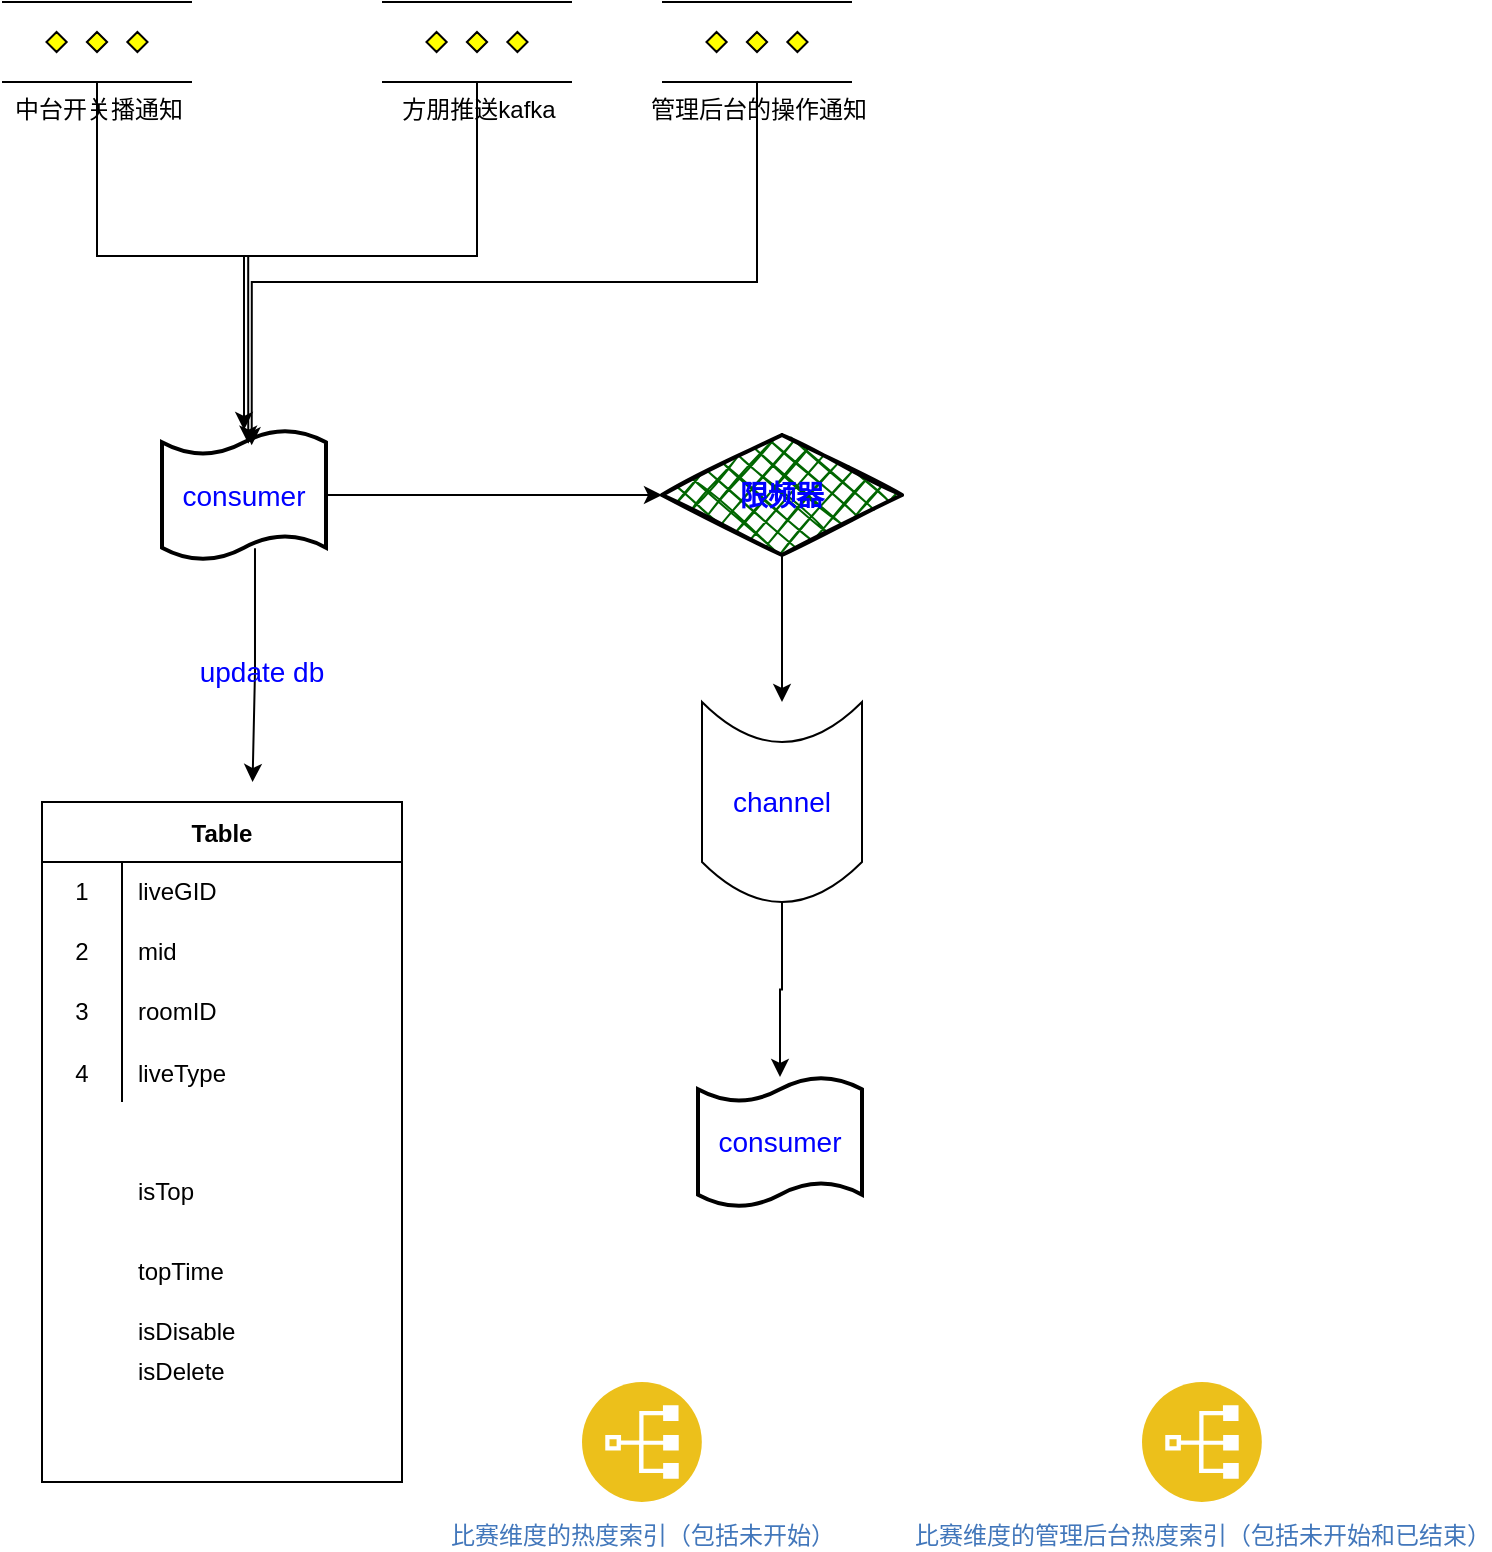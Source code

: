 <mxfile version="17.1.3" type="github">
  <diagram id="2BRp9_3ZMD04nsi_LjTY" name="Page-1">
    <mxGraphModel dx="1379" dy="810" grid="1" gridSize="10" guides="1" tooltips="1" connect="1" arrows="1" fold="1" page="1" pageScale="1" pageWidth="827" pageHeight="1169" math="0" shadow="0">
      <root>
        <mxCell id="0" />
        <mxCell id="1" parent="0" />
        <mxCell id="4EjCPPhjmPtQRHdFVBwm-1" value="Table" style="shape=table;startSize=30;container=1;collapsible=0;childLayout=tableLayout;fixedRows=1;rowLines=0;fontStyle=1;" vertex="1" parent="1">
          <mxGeometry x="90" y="520" width="180" height="340" as="geometry" />
        </mxCell>
        <mxCell id="4EjCPPhjmPtQRHdFVBwm-2" value="" style="shape=tableRow;horizontal=0;startSize=0;swimlaneHead=0;swimlaneBody=0;top=0;left=0;bottom=0;right=0;collapsible=0;dropTarget=0;fillColor=none;points=[[0,0.5],[1,0.5]];portConstraint=eastwest;" vertex="1" parent="4EjCPPhjmPtQRHdFVBwm-1">
          <mxGeometry y="30" width="180" height="30" as="geometry" />
        </mxCell>
        <mxCell id="4EjCPPhjmPtQRHdFVBwm-3" value="1" style="shape=partialRectangle;html=1;whiteSpace=wrap;connectable=0;fillColor=none;top=0;left=0;bottom=0;right=0;overflow=hidden;pointerEvents=1;" vertex="1" parent="4EjCPPhjmPtQRHdFVBwm-2">
          <mxGeometry width="40" height="30" as="geometry">
            <mxRectangle width="40" height="30" as="alternateBounds" />
          </mxGeometry>
        </mxCell>
        <mxCell id="4EjCPPhjmPtQRHdFVBwm-4" value="liveGID" style="shape=partialRectangle;html=1;whiteSpace=wrap;connectable=0;fillColor=none;top=0;left=0;bottom=0;right=0;align=left;spacingLeft=6;overflow=hidden;" vertex="1" parent="4EjCPPhjmPtQRHdFVBwm-2">
          <mxGeometry x="40" width="140" height="30" as="geometry">
            <mxRectangle width="140" height="30" as="alternateBounds" />
          </mxGeometry>
        </mxCell>
        <mxCell id="4EjCPPhjmPtQRHdFVBwm-5" value="" style="shape=tableRow;horizontal=0;startSize=0;swimlaneHead=0;swimlaneBody=0;top=0;left=0;bottom=0;right=0;collapsible=0;dropTarget=0;fillColor=none;points=[[0,0.5],[1,0.5]];portConstraint=eastwest;" vertex="1" parent="4EjCPPhjmPtQRHdFVBwm-1">
          <mxGeometry y="60" width="180" height="30" as="geometry" />
        </mxCell>
        <mxCell id="4EjCPPhjmPtQRHdFVBwm-6" value="2" style="shape=partialRectangle;html=1;whiteSpace=wrap;connectable=0;fillColor=none;top=0;left=0;bottom=0;right=0;overflow=hidden;" vertex="1" parent="4EjCPPhjmPtQRHdFVBwm-5">
          <mxGeometry width="40" height="30" as="geometry">
            <mxRectangle width="40" height="30" as="alternateBounds" />
          </mxGeometry>
        </mxCell>
        <mxCell id="4EjCPPhjmPtQRHdFVBwm-7" value="mid" style="shape=partialRectangle;html=1;whiteSpace=wrap;connectable=0;fillColor=none;top=0;left=0;bottom=0;right=0;align=left;spacingLeft=6;overflow=hidden;" vertex="1" parent="4EjCPPhjmPtQRHdFVBwm-5">
          <mxGeometry x="40" width="140" height="30" as="geometry">
            <mxRectangle width="140" height="30" as="alternateBounds" />
          </mxGeometry>
        </mxCell>
        <mxCell id="4EjCPPhjmPtQRHdFVBwm-8" value="" style="shape=tableRow;horizontal=0;startSize=0;swimlaneHead=0;swimlaneBody=0;top=0;left=0;bottom=0;right=0;collapsible=0;dropTarget=0;fillColor=none;points=[[0,0.5],[1,0.5]];portConstraint=eastwest;" vertex="1" parent="4EjCPPhjmPtQRHdFVBwm-1">
          <mxGeometry y="90" width="180" height="30" as="geometry" />
        </mxCell>
        <mxCell id="4EjCPPhjmPtQRHdFVBwm-9" value="3" style="shape=partialRectangle;html=1;whiteSpace=wrap;connectable=0;fillColor=none;top=0;left=0;bottom=0;right=0;overflow=hidden;" vertex="1" parent="4EjCPPhjmPtQRHdFVBwm-8">
          <mxGeometry width="40" height="30" as="geometry">
            <mxRectangle width="40" height="30" as="alternateBounds" />
          </mxGeometry>
        </mxCell>
        <mxCell id="4EjCPPhjmPtQRHdFVBwm-10" value="roomID" style="shape=partialRectangle;html=1;whiteSpace=wrap;connectable=0;fillColor=none;top=0;left=0;bottom=0;right=0;align=left;spacingLeft=6;overflow=hidden;" vertex="1" parent="4EjCPPhjmPtQRHdFVBwm-8">
          <mxGeometry x="40" width="140" height="30" as="geometry">
            <mxRectangle width="140" height="30" as="alternateBounds" />
          </mxGeometry>
        </mxCell>
        <mxCell id="4EjCPPhjmPtQRHdFVBwm-45" value="" style="shape=tableRow;horizontal=0;startSize=0;swimlaneHead=0;swimlaneBody=0;fillColor=none;collapsible=0;dropTarget=0;points=[[0,0.5],[1,0.5]];portConstraint=eastwest;top=0;left=0;right=0;bottom=0;" vertex="1" parent="4EjCPPhjmPtQRHdFVBwm-1">
          <mxGeometry y="120" width="180" height="30" as="geometry" />
        </mxCell>
        <mxCell id="4EjCPPhjmPtQRHdFVBwm-46" value="4" style="shape=partialRectangle;connectable=0;fillColor=none;top=0;left=0;bottom=0;right=0;editable=1;overflow=hidden;" vertex="1" parent="4EjCPPhjmPtQRHdFVBwm-45">
          <mxGeometry width="40" height="30" as="geometry">
            <mxRectangle width="40" height="30" as="alternateBounds" />
          </mxGeometry>
        </mxCell>
        <mxCell id="4EjCPPhjmPtQRHdFVBwm-47" value="liveType" style="shape=partialRectangle;connectable=0;fillColor=none;top=0;left=0;bottom=0;right=0;align=left;spacingLeft=6;overflow=hidden;" vertex="1" parent="4EjCPPhjmPtQRHdFVBwm-45">
          <mxGeometry x="40" width="140" height="30" as="geometry">
            <mxRectangle width="140" height="30" as="alternateBounds" />
          </mxGeometry>
        </mxCell>
        <mxCell id="4EjCPPhjmPtQRHdFVBwm-34" value="isTop" style="shape=partialRectangle;html=1;whiteSpace=wrap;connectable=0;fillColor=none;top=0;left=0;bottom=0;right=0;align=left;spacingLeft=6;overflow=hidden;" vertex="1" parent="1">
          <mxGeometry x="130" y="700" width="140" height="30" as="geometry">
            <mxRectangle width="140" height="30" as="alternateBounds" />
          </mxGeometry>
        </mxCell>
        <mxCell id="4EjCPPhjmPtQRHdFVBwm-35" value="topTime" style="shape=partialRectangle;html=1;whiteSpace=wrap;connectable=0;fillColor=none;top=0;left=0;bottom=0;right=0;align=left;spacingLeft=6;overflow=hidden;" vertex="1" parent="1">
          <mxGeometry x="130" y="740" width="140" height="30" as="geometry">
            <mxRectangle width="140" height="30" as="alternateBounds" />
          </mxGeometry>
        </mxCell>
        <mxCell id="4EjCPPhjmPtQRHdFVBwm-36" value="isDisable" style="shape=partialRectangle;html=1;whiteSpace=wrap;connectable=0;fillColor=none;top=0;left=0;bottom=0;right=0;align=left;spacingLeft=6;overflow=hidden;" vertex="1" parent="1">
          <mxGeometry x="130" y="770" width="140" height="30" as="geometry">
            <mxRectangle width="140" height="30" as="alternateBounds" />
          </mxGeometry>
        </mxCell>
        <mxCell id="4EjCPPhjmPtQRHdFVBwm-37" value="isDelete" style="shape=partialRectangle;html=1;whiteSpace=wrap;connectable=0;fillColor=none;top=0;left=0;bottom=0;right=0;align=left;spacingLeft=6;overflow=hidden;" vertex="1" parent="1">
          <mxGeometry x="130" y="790" width="140" height="30" as="geometry">
            <mxRectangle width="140" height="30" as="alternateBounds" />
          </mxGeometry>
        </mxCell>
        <mxCell id="4EjCPPhjmPtQRHdFVBwm-68" style="edgeStyle=orthogonalEdgeStyle;rounded=0;orthogonalLoop=1;jettySize=auto;html=1;exitX=0.5;exitY=1;exitDx=0;exitDy=0;exitPerimeter=0;fontSize=14;fontColor=#0000FF;" edge="1" parent="1" source="4EjCPPhjmPtQRHdFVBwm-55" target="4EjCPPhjmPtQRHdFVBwm-60">
          <mxGeometry relative="1" as="geometry" />
        </mxCell>
        <mxCell id="4EjCPPhjmPtQRHdFVBwm-55" value="方朋推送kafka" style="verticalLabelPosition=bottom;verticalAlign=top;html=1;shape=mxgraph.flowchart.parallel_mode;pointerEvents=1" vertex="1" parent="1">
          <mxGeometry x="260" y="120" width="95" height="40" as="geometry" />
        </mxCell>
        <mxCell id="4EjCPPhjmPtQRHdFVBwm-71" style="edgeStyle=orthogonalEdgeStyle;rounded=0;orthogonalLoop=1;jettySize=auto;html=1;exitX=0.5;exitY=1;exitDx=0;exitDy=0;fontSize=14;fontColor=#0000FF;" edge="1" parent="1" source="4EjCPPhjmPtQRHdFVBwm-58" target="4EjCPPhjmPtQRHdFVBwm-70">
          <mxGeometry relative="1" as="geometry" />
        </mxCell>
        <mxCell id="4EjCPPhjmPtQRHdFVBwm-58" value="&lt;font style=&quot;font-size: 14px&quot; color=&quot;#0000ff&quot;&gt;&lt;b&gt;限频器&lt;/b&gt;&lt;/font&gt;" style="rhombus;whiteSpace=wrap;html=1;strokeWidth=2;fillWeight=-1;hachureGap=8;fillStyle=cross-hatch;fillColor=#006600;sketch=1;" vertex="1" parent="1">
          <mxGeometry x="400" y="336.5" width="120" height="60" as="geometry" />
        </mxCell>
        <mxCell id="4EjCPPhjmPtQRHdFVBwm-62" style="edgeStyle=orthogonalEdgeStyle;rounded=0;orthogonalLoop=1;jettySize=auto;html=1;exitX=0.567;exitY=0.909;exitDx=0;exitDy=0;exitPerimeter=0;fontSize=14;fontColor=#0000FF;" edge="1" parent="1" source="4EjCPPhjmPtQRHdFVBwm-60">
          <mxGeometry relative="1" as="geometry">
            <mxPoint x="195.286" y="510" as="targetPoint" />
          </mxGeometry>
        </mxCell>
        <mxCell id="4EjCPPhjmPtQRHdFVBwm-64" style="edgeStyle=orthogonalEdgeStyle;rounded=0;orthogonalLoop=1;jettySize=auto;html=1;entryX=0;entryY=0.5;entryDx=0;entryDy=0;fontSize=14;fontColor=#0000FF;" edge="1" parent="1" source="4EjCPPhjmPtQRHdFVBwm-60" target="4EjCPPhjmPtQRHdFVBwm-58">
          <mxGeometry relative="1" as="geometry" />
        </mxCell>
        <mxCell id="4EjCPPhjmPtQRHdFVBwm-60" value="consumer" style="shape=tape;whiteSpace=wrap;html=1;strokeWidth=2;size=0.19;fontSize=14;fontColor=#0000FF;" vertex="1" parent="1">
          <mxGeometry x="150" y="334" width="82" height="65" as="geometry" />
        </mxCell>
        <mxCell id="4EjCPPhjmPtQRHdFVBwm-63" value="update db" style="text;html=1;strokeColor=none;fillColor=none;align=center;verticalAlign=middle;whiteSpace=wrap;rounded=0;fontSize=14;fontColor=#0000FF;" vertex="1" parent="1">
          <mxGeometry x="155" y="440" width="90" height="30" as="geometry" />
        </mxCell>
        <mxCell id="4EjCPPhjmPtQRHdFVBwm-67" style="edgeStyle=orthogonalEdgeStyle;rounded=0;orthogonalLoop=1;jettySize=auto;html=1;exitX=0.5;exitY=1;exitDx=0;exitDy=0;exitPerimeter=0;entryX=0.526;entryY=0.105;entryDx=0;entryDy=0;entryPerimeter=0;fontSize=14;fontColor=#0000FF;" edge="1" parent="1" source="4EjCPPhjmPtQRHdFVBwm-65" target="4EjCPPhjmPtQRHdFVBwm-60">
          <mxGeometry relative="1" as="geometry" />
        </mxCell>
        <mxCell id="4EjCPPhjmPtQRHdFVBwm-65" value="中台开关播通知" style="verticalLabelPosition=bottom;verticalAlign=top;html=1;shape=mxgraph.flowchart.parallel_mode;pointerEvents=1" vertex="1" parent="1">
          <mxGeometry x="70" y="120" width="95" height="40" as="geometry" />
        </mxCell>
        <mxCell id="4EjCPPhjmPtQRHdFVBwm-77" style="edgeStyle=orthogonalEdgeStyle;rounded=0;orthogonalLoop=1;jettySize=auto;html=1;exitX=0;exitY=0.5;exitDx=0;exitDy=0;fontSize=14;fontColor=#0000FF;" edge="1" parent="1" source="4EjCPPhjmPtQRHdFVBwm-70" target="4EjCPPhjmPtQRHdFVBwm-72">
          <mxGeometry relative="1" as="geometry" />
        </mxCell>
        <mxCell id="4EjCPPhjmPtQRHdFVBwm-70" value="channel" style="shape=dataStorage;whiteSpace=wrap;html=1;fixedSize=1;fontSize=14;fontColor=#0000FF;direction=north;" vertex="1" parent="1">
          <mxGeometry x="420" y="470" width="80" height="100" as="geometry" />
        </mxCell>
        <mxCell id="4EjCPPhjmPtQRHdFVBwm-72" value="consumer" style="shape=tape;whiteSpace=wrap;html=1;strokeWidth=2;size=0.19;fontSize=14;fontColor=#0000FF;" vertex="1" parent="1">
          <mxGeometry x="418" y="657.5" width="82" height="65" as="geometry" />
        </mxCell>
        <mxCell id="4EjCPPhjmPtQRHdFVBwm-73" value="比赛维度的热度索引（包括未开始）" style="aspect=fixed;perimeter=ellipsePerimeter;html=1;align=center;shadow=0;dashed=0;fontColor=#4277BB;labelBackgroundColor=#ffffff;fontSize=12;spacingTop=3;image;image=img/lib/ibm/applications/index.svg;" vertex="1" parent="1">
          <mxGeometry x="360" y="810" width="60" height="60" as="geometry" />
        </mxCell>
        <mxCell id="4EjCPPhjmPtQRHdFVBwm-74" value="比赛维度的管理后台热度索引（包括未开始和已结束）" style="aspect=fixed;perimeter=ellipsePerimeter;html=1;align=center;shadow=0;dashed=0;fontColor=#4277BB;labelBackgroundColor=#ffffff;fontSize=12;spacingTop=3;image;image=img/lib/ibm/applications/index.svg;" vertex="1" parent="1">
          <mxGeometry x="640" y="810" width="60" height="60" as="geometry" />
        </mxCell>
        <mxCell id="4EjCPPhjmPtQRHdFVBwm-76" style="edgeStyle=orthogonalEdgeStyle;rounded=0;orthogonalLoop=1;jettySize=auto;html=1;entryX=0.547;entryY=0.117;entryDx=0;entryDy=0;entryPerimeter=0;fontSize=14;fontColor=#0000FF;" edge="1" parent="1" source="4EjCPPhjmPtQRHdFVBwm-75" target="4EjCPPhjmPtQRHdFVBwm-60">
          <mxGeometry relative="1" as="geometry">
            <Array as="points">
              <mxPoint x="448" y="260" />
              <mxPoint x="195" y="260" />
            </Array>
          </mxGeometry>
        </mxCell>
        <mxCell id="4EjCPPhjmPtQRHdFVBwm-75" value="管理后台的操作通知" style="verticalLabelPosition=bottom;verticalAlign=top;html=1;shape=mxgraph.flowchart.parallel_mode;pointerEvents=1" vertex="1" parent="1">
          <mxGeometry x="400" y="120" width="95" height="40" as="geometry" />
        </mxCell>
      </root>
    </mxGraphModel>
  </diagram>
</mxfile>
